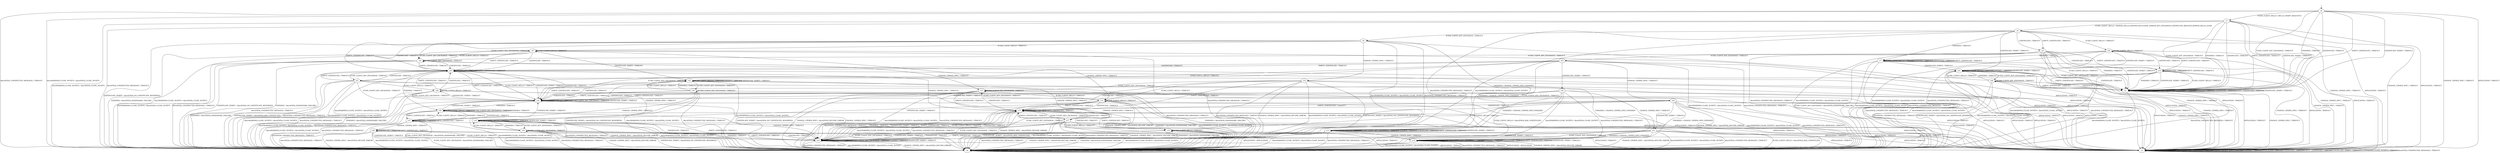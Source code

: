 digraph h3 {
s0 [label="s0"];
s1 [label="s1"];
s2 [label="s2"];
s3 [label="s3"];
s4 [label="s4"];
s5 [label="s5"];
s6 [label="s6"];
s7 [label="s7"];
s8 [label="s8"];
s9 [label="s9"];
s10 [label="s10"];
s11 [label="s11"];
s12 [label="s12"];
s13 [label="s13"];
s14 [label="s14"];
s15 [label="s15"];
s16 [label="s16"];
s17 [label="s17"];
s18 [label="s18"];
s19 [label="s19"];
s20 [label="s20"];
s21 [label="s21"];
s22 [label="s22"];
s23 [label="s23"];
s24 [label="s24"];
s25 [label="s25"];
s26 [label="s26"];
s27 [label="s27"];
s28 [label="s28"];
s29 [label="s29"];
s30 [label="s30"];
s31 [label="s31"];
s32 [label="s32"];
s33 [label="s33"];
s34 [label="s34"];
s35 [label="s35"];
s36 [label="s36"];
s37 [label="s37"];
s38 [label="s38"];
s0 -> s1 [label="ECDH_CLIENT_HELLO / HELLO_VERIFY_REQUEST+"];
s0 -> s2 [label="ECDH_CLIENT_KEY_EXCHANGE / TIMEOUT"];
s0 -> s3 [label="CHANGE_CIPHER_SPEC / TIMEOUT"];
s0 -> s2 [label="FINISHED / TIMEOUT"];
s0 -> s3 [label="APPLICATION / TIMEOUT"];
s0 -> s2 [label="CERTIFICATE / TIMEOUT"];
s0 -> s2 [label="EMPTY_CERTIFICATE / TIMEOUT"];
s0 -> s2 [label="CERTIFICATE_VERIFY / TIMEOUT"];
s0 -> s4 [label="Alert(WARNING,CLOSE_NOTIFY) / Alert(FATAL,CLOSE_NOTIFY)"];
s0 -> s4 [label="Alert(FATAL,UNEXPECTED_MESSAGE) / TIMEOUT"];
s1 -> s5 [label="ECDH_CLIENT_HELLO / SERVER_HELLO,CERTIFICATE,ECDHE_SERVER_KEY_EXCHANGE,CERTIFICATE_REQUEST,SERVER_HELLO_DONE"];
s1 -> s2 [label="ECDH_CLIENT_KEY_EXCHANGE / TIMEOUT"];
s1 -> s3 [label="CHANGE_CIPHER_SPEC / TIMEOUT"];
s1 -> s2 [label="FINISHED / TIMEOUT"];
s1 -> s3 [label="APPLICATION / TIMEOUT"];
s1 -> s2 [label="CERTIFICATE / TIMEOUT"];
s1 -> s2 [label="EMPTY_CERTIFICATE / TIMEOUT"];
s1 -> s2 [label="CERTIFICATE_VERIFY / TIMEOUT"];
s1 -> s4 [label="Alert(WARNING,CLOSE_NOTIFY) / Alert(FATAL,CLOSE_NOTIFY)"];
s1 -> s4 [label="Alert(FATAL,UNEXPECTED_MESSAGE) / TIMEOUT"];
s2 -> s2 [label="ECDH_CLIENT_HELLO / TIMEOUT"];
s2 -> s2 [label="ECDH_CLIENT_KEY_EXCHANGE / TIMEOUT"];
s2 -> s3 [label="CHANGE_CIPHER_SPEC / TIMEOUT"];
s2 -> s2 [label="FINISHED / TIMEOUT"];
s2 -> s3 [label="APPLICATION / TIMEOUT"];
s2 -> s2 [label="CERTIFICATE / TIMEOUT"];
s2 -> s2 [label="EMPTY_CERTIFICATE / TIMEOUT"];
s2 -> s2 [label="CERTIFICATE_VERIFY / TIMEOUT"];
s2 -> s4 [label="Alert(WARNING,CLOSE_NOTIFY) / Alert(FATAL,CLOSE_NOTIFY)"];
s2 -> s4 [label="Alert(FATAL,UNEXPECTED_MESSAGE) / TIMEOUT"];
s3 -> s3 [label="ECDH_CLIENT_HELLO / TIMEOUT"];
s3 -> s3 [label="ECDH_CLIENT_KEY_EXCHANGE / TIMEOUT"];
s3 -> s3 [label="CHANGE_CIPHER_SPEC / TIMEOUT"];
s3 -> s3 [label="FINISHED / TIMEOUT"];
s3 -> s3 [label="APPLICATION / TIMEOUT"];
s3 -> s3 [label="CERTIFICATE / TIMEOUT"];
s3 -> s3 [label="EMPTY_CERTIFICATE / TIMEOUT"];
s3 -> s3 [label="CERTIFICATE_VERIFY / TIMEOUT"];
s3 -> s3 [label="Alert(WARNING,CLOSE_NOTIFY) / TIMEOUT"];
s3 -> s3 [label="Alert(FATAL,UNEXPECTED_MESSAGE) / TIMEOUT"];
s4 -> s4 [label="ECDH_CLIENT_HELLO / SOCKET_CLOSED"];
s4 -> s4 [label="ECDH_CLIENT_KEY_EXCHANGE / SOCKET_CLOSED"];
s4 -> s4 [label="CHANGE_CIPHER_SPEC / SOCKET_CLOSED"];
s4 -> s4 [label="FINISHED / SOCKET_CLOSED"];
s4 -> s4 [label="APPLICATION / SOCKET_CLOSED"];
s4 -> s4 [label="CERTIFICATE / SOCKET_CLOSED"];
s4 -> s4 [label="EMPTY_CERTIFICATE / SOCKET_CLOSED"];
s4 -> s4 [label="CERTIFICATE_VERIFY / SOCKET_CLOSED"];
s4 -> s4 [label="Alert(WARNING,CLOSE_NOTIFY) / SOCKET_CLOSED"];
s4 -> s4 [label="Alert(FATAL,UNEXPECTED_MESSAGE) / SOCKET_CLOSED"];
s5 -> s20 [label="ECDH_CLIENT_HELLO / TIMEOUT"];
s5 -> s6 [label="ECDH_CLIENT_KEY_EXCHANGE / TIMEOUT"];
s5 -> s3 [label="CHANGE_CIPHER_SPEC / TIMEOUT"];
s5 -> s7 [label="FINISHED / TIMEOUT"];
s5 -> s3 [label="APPLICATION / TIMEOUT"];
s5 -> s21 [label="CERTIFICATE / TIMEOUT"];
s5 -> s21 [label="EMPTY_CERTIFICATE / TIMEOUT"];
s5 -> s22 [label="CERTIFICATE_VERIFY / TIMEOUT"];
s5 -> s4 [label="Alert(WARNING,CLOSE_NOTIFY) / Alert(FATAL,CLOSE_NOTIFY)"];
s5 -> s4 [label="Alert(FATAL,UNEXPECTED_MESSAGE) / TIMEOUT"];
s6 -> s8 [label="ECDH_CLIENT_HELLO / TIMEOUT"];
s6 -> s9 [label="ECDH_CLIENT_KEY_EXCHANGE / TIMEOUT"];
s6 -> s10 [label="CHANGE_CIPHER_SPEC / TIMEOUT"];
s6 -> s11 [label="FINISHED / CHANGE_CIPHER_SPEC,FINISHED"];
s6 -> s3 [label="APPLICATION / TIMEOUT"];
s6 -> s23 [label="CERTIFICATE / TIMEOUT"];
s6 -> s23 [label="EMPTY_CERTIFICATE / TIMEOUT"];
s6 -> s4 [label="CERTIFICATE_VERIFY / Alert(FATAL,NO_CERTIFICATE_RESERVED)"];
s6 -> s4 [label="Alert(WARNING,CLOSE_NOTIFY) / Alert(FATAL,CLOSE_NOTIFY)"];
s6 -> s4 [label="Alert(FATAL,UNEXPECTED_MESSAGE) / TIMEOUT"];
s7 -> s7 [label="ECDH_CLIENT_HELLO / TIMEOUT"];
s7 -> s4 [label="ECDH_CLIENT_KEY_EXCHANGE / Alert(FATAL,HANDSHAKE_FAILURE)"];
s7 -> s3 [label="CHANGE_CIPHER_SPEC / TIMEOUT"];
s7 -> s7 [label="FINISHED / TIMEOUT"];
s7 -> s3 [label="APPLICATION / TIMEOUT"];
s7 -> s7 [label="CERTIFICATE / TIMEOUT"];
s7 -> s7 [label="EMPTY_CERTIFICATE / TIMEOUT"];
s7 -> s22 [label="CERTIFICATE_VERIFY / TIMEOUT"];
s7 -> s4 [label="Alert(WARNING,CLOSE_NOTIFY) / Alert(FATAL,CLOSE_NOTIFY)"];
s7 -> s4 [label="Alert(FATAL,UNEXPECTED_MESSAGE) / TIMEOUT"];
s8 -> s8 [label="ECDH_CLIENT_HELLO / TIMEOUT"];
s8 -> s9 [label="ECDH_CLIENT_KEY_EXCHANGE / TIMEOUT"];
s8 -> s12 [label="CHANGE_CIPHER_SPEC / TIMEOUT"];
s8 -> s4 [label="FINISHED / Alert(FATAL,HANDSHAKE_FAILURE)"];
s8 -> s3 [label="APPLICATION / TIMEOUT"];
s8 -> s23 [label="CERTIFICATE / TIMEOUT"];
s8 -> s23 [label="EMPTY_CERTIFICATE / TIMEOUT"];
s8 -> s32 [label="CERTIFICATE_VERIFY / TIMEOUT"];
s8 -> s4 [label="Alert(WARNING,CLOSE_NOTIFY) / Alert(FATAL,CLOSE_NOTIFY)"];
s8 -> s4 [label="Alert(FATAL,UNEXPECTED_MESSAGE) / TIMEOUT"];
s9 -> s8 [label="ECDH_CLIENT_HELLO / TIMEOUT"];
s9 -> s9 [label="ECDH_CLIENT_KEY_EXCHANGE / TIMEOUT"];
s9 -> s13 [label="CHANGE_CIPHER_SPEC / TIMEOUT"];
s9 -> s4 [label="FINISHED / Alert(FATAL,HANDSHAKE_FAILURE)"];
s9 -> s3 [label="APPLICATION / TIMEOUT"];
s9 -> s23 [label="CERTIFICATE / TIMEOUT"];
s9 -> s23 [label="EMPTY_CERTIFICATE / TIMEOUT"];
s9 -> s4 [label="CERTIFICATE_VERIFY / Alert(FATAL,NO_CERTIFICATE_RESERVED)"];
s9 -> s4 [label="Alert(WARNING,CLOSE_NOTIFY) / Alert(FATAL,CLOSE_NOTIFY)"];
s9 -> s4 [label="Alert(FATAL,UNEXPECTED_MESSAGE) / TIMEOUT"];
s10 -> s12 [label="ECDH_CLIENT_HELLO / TIMEOUT"];
s10 -> s13 [label="ECDH_CLIENT_KEY_EXCHANGE / TIMEOUT"];
s10 -> s4 [label="CHANGE_CIPHER_SPEC / Alert(FATAL,DECODE_ERROR)"];
s10 -> s14 [label="FINISHED / CHANGE_CIPHER_SPEC,FINISHED"];
s10 -> s3 [label="APPLICATION / TIMEOUT"];
s10 -> s15 [label="CERTIFICATE / TIMEOUT"];
s10 -> s15 [label="EMPTY_CERTIFICATE / TIMEOUT"];
s10 -> s4 [label="CERTIFICATE_VERIFY / Alert(FATAL,NO_CERTIFICATE_RESERVED)"];
s10 -> s4 [label="Alert(WARNING,CLOSE_NOTIFY) / Alert(FATAL,CLOSE_NOTIFY)"];
s10 -> s4 [label="Alert(FATAL,UNEXPECTED_MESSAGE) / TIMEOUT"];
s11 -> s11 [label="ECDH_CLIENT_HELLO / TIMEOUT"];
s11 -> s11 [label="ECDH_CLIENT_KEY_EXCHANGE / TIMEOUT"];
s11 -> s14 [label="CHANGE_CIPHER_SPEC / TIMEOUT"];
s11 -> s11 [label="FINISHED / TIMEOUT"];
s11 -> s4 [label="APPLICATION / APPLICATION"];
s11 -> s11 [label="CERTIFICATE / TIMEOUT"];
s11 -> s11 [label="EMPTY_CERTIFICATE / TIMEOUT"];
s11 -> s11 [label="CERTIFICATE_VERIFY / TIMEOUT"];
s11 -> s4 [label="Alert(WARNING,CLOSE_NOTIFY) / Alert(FATAL,CLOSE_NOTIFY)"];
s11 -> s4 [label="Alert(FATAL,UNEXPECTED_MESSAGE) / TIMEOUT"];
s12 -> s12 [label="ECDH_CLIENT_HELLO / TIMEOUT"];
s12 -> s13 [label="ECDH_CLIENT_KEY_EXCHANGE / TIMEOUT"];
s12 -> s4 [label="CHANGE_CIPHER_SPEC / Alert(FATAL,DECODE_ERROR)"];
s12 -> s4 [label="FINISHED / Alert(FATAL,HANDSHAKE_FAILURE)"];
s12 -> s3 [label="APPLICATION / TIMEOUT"];
s12 -> s15 [label="CERTIFICATE / TIMEOUT"];
s12 -> s15 [label="EMPTY_CERTIFICATE / TIMEOUT"];
s12 -> s16 [label="CERTIFICATE_VERIFY / TIMEOUT"];
s12 -> s4 [label="Alert(WARNING,CLOSE_NOTIFY) / Alert(FATAL,CLOSE_NOTIFY)"];
s12 -> s4 [label="Alert(FATAL,UNEXPECTED_MESSAGE) / TIMEOUT"];
s13 -> s12 [label="ECDH_CLIENT_HELLO / TIMEOUT"];
s13 -> s13 [label="ECDH_CLIENT_KEY_EXCHANGE / TIMEOUT"];
s13 -> s4 [label="CHANGE_CIPHER_SPEC / Alert(FATAL,DECODE_ERROR)"];
s13 -> s4 [label="FINISHED / Alert(FATAL,HANDSHAKE_FAILURE)"];
s13 -> s3 [label="APPLICATION / TIMEOUT"];
s13 -> s15 [label="CERTIFICATE / TIMEOUT"];
s13 -> s15 [label="EMPTY_CERTIFICATE / TIMEOUT"];
s13 -> s4 [label="CERTIFICATE_VERIFY / Alert(FATAL,NO_CERTIFICATE_RESERVED)"];
s13 -> s4 [label="Alert(WARNING,CLOSE_NOTIFY) / Alert(FATAL,CLOSE_NOTIFY)"];
s13 -> s4 [label="Alert(FATAL,UNEXPECTED_MESSAGE) / TIMEOUT"];
s14 -> s14 [label="ECDH_CLIENT_HELLO / TIMEOUT"];
s14 -> s14 [label="ECDH_CLIENT_KEY_EXCHANGE / TIMEOUT"];
s14 -> s4 [label="CHANGE_CIPHER_SPEC / Alert(FATAL,DECODE_ERROR)"];
s14 -> s14 [label="FINISHED / TIMEOUT"];
s14 -> s4 [label="APPLICATION / APPLICATION"];
s14 -> s14 [label="CERTIFICATE / TIMEOUT"];
s14 -> s14 [label="EMPTY_CERTIFICATE / TIMEOUT"];
s14 -> s14 [label="CERTIFICATE_VERIFY / TIMEOUT"];
s14 -> s4 [label="Alert(WARNING,CLOSE_NOTIFY) / Alert(FATAL,CLOSE_NOTIFY)"];
s14 -> s4 [label="Alert(FATAL,UNEXPECTED_MESSAGE) / TIMEOUT"];
s15 -> s24 [label="ECDH_CLIENT_HELLO / TIMEOUT"];
s15 -> s17 [label="ECDH_CLIENT_KEY_EXCHANGE / TIMEOUT"];
s15 -> s4 [label="CHANGE_CIPHER_SPEC / Alert(FATAL,DECODE_ERROR)"];
s15 -> s24 [label="FINISHED / TIMEOUT"];
s15 -> s3 [label="APPLICATION / TIMEOUT"];
s15 -> s15 [label="CERTIFICATE / TIMEOUT"];
s15 -> s15 [label="EMPTY_CERTIFICATE / TIMEOUT"];
s15 -> s24 [label="CERTIFICATE_VERIFY / TIMEOUT"];
s15 -> s4 [label="Alert(WARNING,CLOSE_NOTIFY) / Alert(FATAL,CLOSE_NOTIFY)"];
s15 -> s4 [label="Alert(FATAL,UNEXPECTED_MESSAGE) / TIMEOUT"];
s16 -> s16 [label="ECDH_CLIENT_HELLO / TIMEOUT"];
s16 -> s18 [label="ECDH_CLIENT_KEY_EXCHANGE / TIMEOUT"];
s16 -> s4 [label="CHANGE_CIPHER_SPEC / Alert(FATAL,DECODE_ERROR)"];
s16 -> s16 [label="FINISHED / TIMEOUT"];
s16 -> s3 [label="APPLICATION / TIMEOUT"];
s16 -> s24 [label="CERTIFICATE / TIMEOUT"];
s16 -> s24 [label="EMPTY_CERTIFICATE / TIMEOUT"];
s16 -> s16 [label="CERTIFICATE_VERIFY / TIMEOUT"];
s16 -> s4 [label="Alert(WARNING,CLOSE_NOTIFY) / Alert(FATAL,CLOSE_NOTIFY)"];
s16 -> s4 [label="Alert(FATAL,UNEXPECTED_MESSAGE) / TIMEOUT"];
s17 -> s19 [label="ECDH_CLIENT_HELLO / TIMEOUT"];
s17 -> s24 [label="ECDH_CLIENT_KEY_EXCHANGE / TIMEOUT"];
s17 -> s4 [label="CHANGE_CIPHER_SPEC / Alert(FATAL,DECODE_ERROR)"];
s17 -> s4 [label="FINISHED / Alert(FATAL,HANDSHAKE_FAILURE)"];
s17 -> s3 [label="APPLICATION / TIMEOUT"];
s17 -> s15 [label="CERTIFICATE / TIMEOUT"];
s17 -> s15 [label="EMPTY_CERTIFICATE / TIMEOUT"];
s17 -> s4 [label="CERTIFICATE_VERIFY / Alert(FATAL,BAD_CERTIFICATE)"];
s17 -> s4 [label="Alert(WARNING,CLOSE_NOTIFY) / Alert(FATAL,CLOSE_NOTIFY)"];
s17 -> s4 [label="Alert(FATAL,UNEXPECTED_MESSAGE) / TIMEOUT"];
s18 -> s16 [label="ECDH_CLIENT_HELLO / TIMEOUT"];
s18 -> s18 [label="ECDH_CLIENT_KEY_EXCHANGE / TIMEOUT"];
s18 -> s4 [label="CHANGE_CIPHER_SPEC / Alert(FATAL,DECODE_ERROR)"];
s18 -> s16 [label="FINISHED / TIMEOUT"];
s18 -> s3 [label="APPLICATION / TIMEOUT"];
s18 -> s24 [label="CERTIFICATE / TIMEOUT"];
s18 -> s24 [label="EMPTY_CERTIFICATE / TIMEOUT"];
s18 -> s4 [label="CERTIFICATE_VERIFY / Alert(FATAL,NO_CERTIFICATE_RESERVED)"];
s18 -> s4 [label="Alert(WARNING,CLOSE_NOTIFY) / Alert(FATAL,CLOSE_NOTIFY)"];
s18 -> s4 [label="Alert(FATAL,UNEXPECTED_MESSAGE) / TIMEOUT"];
s19 -> s19 [label="ECDH_CLIENT_HELLO / TIMEOUT"];
s19 -> s24 [label="ECDH_CLIENT_KEY_EXCHANGE / TIMEOUT"];
s19 -> s4 [label="CHANGE_CIPHER_SPEC / Alert(FATAL,DECODE_ERROR)"];
s19 -> s4 [label="FINISHED / Alert(FATAL,HANDSHAKE_FAILURE)"];
s19 -> s3 [label="APPLICATION / TIMEOUT"];
s19 -> s15 [label="CERTIFICATE / TIMEOUT"];
s19 -> s15 [label="EMPTY_CERTIFICATE / TIMEOUT"];
s19 -> s24 [label="CERTIFICATE_VERIFY / TIMEOUT"];
s19 -> s4 [label="Alert(WARNING,CLOSE_NOTIFY) / Alert(FATAL,CLOSE_NOTIFY)"];
s19 -> s4 [label="Alert(FATAL,UNEXPECTED_MESSAGE) / TIMEOUT"];
s20 -> s20 [label="ECDH_CLIENT_HELLO / TIMEOUT"];
s20 -> s9 [label="ECDH_CLIENT_KEY_EXCHANGE / TIMEOUT"];
s20 -> s3 [label="CHANGE_CIPHER_SPEC / TIMEOUT"];
s20 -> s7 [label="FINISHED / TIMEOUT"];
s20 -> s3 [label="APPLICATION / TIMEOUT"];
s20 -> s33 [label="CERTIFICATE / TIMEOUT"];
s20 -> s33 [label="EMPTY_CERTIFICATE / TIMEOUT"];
s20 -> s22 [label="CERTIFICATE_VERIFY / TIMEOUT"];
s20 -> s4 [label="Alert(WARNING,CLOSE_NOTIFY) / Alert(FATAL,CLOSE_NOTIFY)"];
s20 -> s4 [label="Alert(FATAL,UNEXPECTED_MESSAGE) / TIMEOUT"];
s21 -> s2 [label="ECDH_CLIENT_HELLO / TIMEOUT"];
s21 -> s25 [label="ECDH_CLIENT_KEY_EXCHANGE / TIMEOUT"];
s21 -> s3 [label="CHANGE_CIPHER_SPEC / TIMEOUT"];
s21 -> s2 [label="FINISHED / TIMEOUT"];
s21 -> s3 [label="APPLICATION / TIMEOUT"];
s21 -> s33 [label="CERTIFICATE / TIMEOUT"];
s21 -> s33 [label="EMPTY_CERTIFICATE / TIMEOUT"];
s21 -> s2 [label="CERTIFICATE_VERIFY / TIMEOUT"];
s21 -> s4 [label="Alert(WARNING,CLOSE_NOTIFY) / Alert(FATAL,CLOSE_NOTIFY)"];
s21 -> s4 [label="Alert(FATAL,UNEXPECTED_MESSAGE) / TIMEOUT"];
s22 -> s22 [label="ECDH_CLIENT_HELLO / TIMEOUT"];
s22 -> s26 [label="ECDH_CLIENT_KEY_EXCHANGE / TIMEOUT"];
s22 -> s3 [label="CHANGE_CIPHER_SPEC / TIMEOUT"];
s22 -> s22 [label="FINISHED / TIMEOUT"];
s22 -> s3 [label="APPLICATION / TIMEOUT"];
s22 -> s2 [label="CERTIFICATE / TIMEOUT"];
s22 -> s2 [label="EMPTY_CERTIFICATE / TIMEOUT"];
s22 -> s22 [label="CERTIFICATE_VERIFY / TIMEOUT"];
s22 -> s4 [label="Alert(WARNING,CLOSE_NOTIFY) / Alert(FATAL,CLOSE_NOTIFY)"];
s22 -> s4 [label="Alert(FATAL,UNEXPECTED_MESSAGE) / TIMEOUT"];
s23 -> s34 [label="ECDH_CLIENT_HELLO / TIMEOUT"];
s23 -> s27 [label="ECDH_CLIENT_KEY_EXCHANGE / TIMEOUT"];
s23 -> s15 [label="CHANGE_CIPHER_SPEC / TIMEOUT"];
s23 -> s35 [label="FINISHED / TIMEOUT"];
s23 -> s3 [label="APPLICATION / TIMEOUT"];
s23 -> s23 [label="CERTIFICATE / TIMEOUT"];
s23 -> s23 [label="EMPTY_CERTIFICATE / TIMEOUT"];
s23 -> s34 [label="CERTIFICATE_VERIFY / TIMEOUT"];
s23 -> s4 [label="Alert(WARNING,CLOSE_NOTIFY) / Alert(FATAL,CLOSE_NOTIFY)"];
s23 -> s4 [label="Alert(FATAL,UNEXPECTED_MESSAGE) / TIMEOUT"];
s24 -> s24 [label="ECDH_CLIENT_HELLO / TIMEOUT"];
s24 -> s24 [label="ECDH_CLIENT_KEY_EXCHANGE / TIMEOUT"];
s24 -> s4 [label="CHANGE_CIPHER_SPEC / Alert(FATAL,DECODE_ERROR)"];
s24 -> s24 [label="FINISHED / TIMEOUT"];
s24 -> s3 [label="APPLICATION / TIMEOUT"];
s24 -> s15 [label="CERTIFICATE / TIMEOUT"];
s24 -> s15 [label="EMPTY_CERTIFICATE / TIMEOUT"];
s24 -> s24 [label="CERTIFICATE_VERIFY / TIMEOUT"];
s24 -> s4 [label="Alert(WARNING,CLOSE_NOTIFY) / Alert(FATAL,CLOSE_NOTIFY)"];
s24 -> s4 [label="Alert(FATAL,UNEXPECTED_MESSAGE) / TIMEOUT"];
s25 -> s28 [label="ECDH_CLIENT_HELLO / TIMEOUT"];
s25 -> s34 [label="ECDH_CLIENT_KEY_EXCHANGE / TIMEOUT"];
s25 -> s29 [label="CHANGE_CIPHER_SPEC / TIMEOUT"];
s25 -> s11 [label="FINISHED / CHANGE_CIPHER_SPEC,FINISHED"];
s25 -> s3 [label="APPLICATION / TIMEOUT"];
s25 -> s23 [label="CERTIFICATE / TIMEOUT"];
s25 -> s23 [label="EMPTY_CERTIFICATE / TIMEOUT"];
s25 -> s30 [label="CERTIFICATE_VERIFY / TIMEOUT"];
s25 -> s4 [label="Alert(WARNING,CLOSE_NOTIFY) / Alert(FATAL,CLOSE_NOTIFY)"];
s25 -> s4 [label="Alert(FATAL,UNEXPECTED_MESSAGE) / TIMEOUT"];
s26 -> s22 [label="ECDH_CLIENT_HELLO / TIMEOUT"];
s26 -> s26 [label="ECDH_CLIENT_KEY_EXCHANGE / TIMEOUT"];
s26 -> s3 [label="CHANGE_CIPHER_SPEC / TIMEOUT"];
s26 -> s22 [label="FINISHED / TIMEOUT"];
s26 -> s3 [label="APPLICATION / TIMEOUT"];
s26 -> s2 [label="CERTIFICATE / TIMEOUT"];
s26 -> s2 [label="EMPTY_CERTIFICATE / TIMEOUT"];
s26 -> s4 [label="CERTIFICATE_VERIFY / Alert(FATAL,NO_CERTIFICATE_RESERVED)"];
s26 -> s4 [label="Alert(WARNING,CLOSE_NOTIFY) / Alert(FATAL,CLOSE_NOTIFY)"];
s26 -> s4 [label="Alert(FATAL,UNEXPECTED_MESSAGE) / TIMEOUT"];
s27 -> s28 [label="ECDH_CLIENT_HELLO / TIMEOUT"];
s27 -> s34 [label="ECDH_CLIENT_KEY_EXCHANGE / TIMEOUT"];
s27 -> s17 [label="CHANGE_CIPHER_SPEC / TIMEOUT"];
s27 -> s4 [label="FINISHED / Alert(FATAL,HANDSHAKE_FAILURE)"];
s27 -> s3 [label="APPLICATION / TIMEOUT"];
s27 -> s23 [label="CERTIFICATE / TIMEOUT"];
s27 -> s23 [label="EMPTY_CERTIFICATE / TIMEOUT"];
s27 -> s4 [label="CERTIFICATE_VERIFY / Alert(FATAL,BAD_CERTIFICATE)"];
s27 -> s4 [label="Alert(WARNING,CLOSE_NOTIFY) / Alert(FATAL,CLOSE_NOTIFY)"];
s27 -> s4 [label="Alert(FATAL,UNEXPECTED_MESSAGE) / TIMEOUT"];
s28 -> s28 [label="ECDH_CLIENT_HELLO / TIMEOUT"];
s28 -> s34 [label="ECDH_CLIENT_KEY_EXCHANGE / TIMEOUT"];
s28 -> s19 [label="CHANGE_CIPHER_SPEC / TIMEOUT"];
s28 -> s4 [label="FINISHED / Alert(FATAL,HANDSHAKE_FAILURE)"];
s28 -> s3 [label="APPLICATION / TIMEOUT"];
s28 -> s23 [label="CERTIFICATE / TIMEOUT"];
s28 -> s23 [label="EMPTY_CERTIFICATE / TIMEOUT"];
s28 -> s34 [label="CERTIFICATE_VERIFY / TIMEOUT"];
s28 -> s4 [label="Alert(WARNING,CLOSE_NOTIFY) / Alert(FATAL,CLOSE_NOTIFY)"];
s28 -> s4 [label="Alert(FATAL,UNEXPECTED_MESSAGE) / TIMEOUT"];
s29 -> s19 [label="ECDH_CLIENT_HELLO / TIMEOUT"];
s29 -> s24 [label="ECDH_CLIENT_KEY_EXCHANGE / TIMEOUT"];
s29 -> s4 [label="CHANGE_CIPHER_SPEC / Alert(FATAL,DECODE_ERROR)"];
s29 -> s14 [label="FINISHED / CHANGE_CIPHER_SPEC,FINISHED"];
s29 -> s3 [label="APPLICATION / TIMEOUT"];
s29 -> s15 [label="CERTIFICATE / TIMEOUT"];
s29 -> s15 [label="EMPTY_CERTIFICATE / TIMEOUT"];
s29 -> s31 [label="CERTIFICATE_VERIFY / TIMEOUT"];
s29 -> s4 [label="Alert(WARNING,CLOSE_NOTIFY) / Alert(FATAL,CLOSE_NOTIFY)"];
s29 -> s4 [label="Alert(FATAL,UNEXPECTED_MESSAGE) / TIMEOUT"];
s30 -> s4 [label="ECDH_CLIENT_HELLO / Alert(FATAL,BAD_CERTIFICATE)"];
s30 -> s34 [label="ECDH_CLIENT_KEY_EXCHANGE / TIMEOUT"];
s30 -> s31 [label="CHANGE_CIPHER_SPEC / TIMEOUT"];
s30 -> s11 [label="FINISHED / CHANGE_CIPHER_SPEC,FINISHED"];
s30 -> s3 [label="APPLICATION / TIMEOUT"];
s30 -> s34 [label="CERTIFICATE / TIMEOUT"];
s30 -> s34 [label="EMPTY_CERTIFICATE / TIMEOUT"];
s30 -> s34 [label="CERTIFICATE_VERIFY / TIMEOUT"];
s30 -> s4 [label="Alert(WARNING,CLOSE_NOTIFY) / Alert(FATAL,CLOSE_NOTIFY)"];
s30 -> s4 [label="Alert(FATAL,UNEXPECTED_MESSAGE) / TIMEOUT"];
s31 -> s4 [label="ECDH_CLIENT_HELLO / Alert(FATAL,BAD_CERTIFICATE)"];
s31 -> s24 [label="ECDH_CLIENT_KEY_EXCHANGE / TIMEOUT"];
s31 -> s4 [label="CHANGE_CIPHER_SPEC / Alert(FATAL,DECODE_ERROR)"];
s31 -> s14 [label="FINISHED / CHANGE_CIPHER_SPEC,FINISHED"];
s31 -> s3 [label="APPLICATION / TIMEOUT"];
s31 -> s24 [label="CERTIFICATE / TIMEOUT"];
s31 -> s24 [label="EMPTY_CERTIFICATE / TIMEOUT"];
s31 -> s24 [label="CERTIFICATE_VERIFY / TIMEOUT"];
s31 -> s4 [label="Alert(WARNING,CLOSE_NOTIFY) / Alert(FATAL,CLOSE_NOTIFY)"];
s31 -> s4 [label="Alert(FATAL,UNEXPECTED_MESSAGE) / TIMEOUT"];
s32 -> s32 [label="ECDH_CLIENT_HELLO / TIMEOUT"];
s32 -> s36 [label="ECDH_CLIENT_KEY_EXCHANGE / TIMEOUT"];
s32 -> s16 [label="CHANGE_CIPHER_SPEC / TIMEOUT"];
s32 -> s32 [label="FINISHED / TIMEOUT"];
s32 -> s3 [label="APPLICATION / TIMEOUT"];
s32 -> s34 [label="CERTIFICATE / TIMEOUT"];
s32 -> s34 [label="EMPTY_CERTIFICATE / TIMEOUT"];
s32 -> s32 [label="CERTIFICATE_VERIFY / TIMEOUT"];
s32 -> s4 [label="Alert(WARNING,CLOSE_NOTIFY) / Alert(FATAL,CLOSE_NOTIFY)"];
s32 -> s4 [label="Alert(FATAL,UNEXPECTED_MESSAGE) / TIMEOUT"];
s33 -> s2 [label="ECDH_CLIENT_HELLO / TIMEOUT"];
s33 -> s27 [label="ECDH_CLIENT_KEY_EXCHANGE / TIMEOUT"];
s33 -> s3 [label="CHANGE_CIPHER_SPEC / TIMEOUT"];
s33 -> s2 [label="FINISHED / TIMEOUT"];
s33 -> s3 [label="APPLICATION / TIMEOUT"];
s33 -> s33 [label="CERTIFICATE / TIMEOUT"];
s33 -> s33 [label="EMPTY_CERTIFICATE / TIMEOUT"];
s33 -> s2 [label="CERTIFICATE_VERIFY / TIMEOUT"];
s33 -> s4 [label="Alert(WARNING,CLOSE_NOTIFY) / Alert(FATAL,CLOSE_NOTIFY)"];
s33 -> s4 [label="Alert(FATAL,UNEXPECTED_MESSAGE) / TIMEOUT"];
s34 -> s34 [label="ECDH_CLIENT_HELLO / TIMEOUT"];
s34 -> s34 [label="ECDH_CLIENT_KEY_EXCHANGE / TIMEOUT"];
s34 -> s24 [label="CHANGE_CIPHER_SPEC / TIMEOUT"];
s34 -> s35 [label="FINISHED / TIMEOUT"];
s34 -> s3 [label="APPLICATION / TIMEOUT"];
s34 -> s23 [label="CERTIFICATE / TIMEOUT"];
s34 -> s23 [label="EMPTY_CERTIFICATE / TIMEOUT"];
s34 -> s34 [label="CERTIFICATE_VERIFY / TIMEOUT"];
s34 -> s4 [label="Alert(WARNING,CLOSE_NOTIFY) / Alert(FATAL,CLOSE_NOTIFY)"];
s34 -> s4 [label="Alert(FATAL,UNEXPECTED_MESSAGE) / TIMEOUT"];
s35 -> s35 [label="ECDH_CLIENT_HELLO / TIMEOUT"];
s35 -> s35 [label="ECDH_CLIENT_KEY_EXCHANGE / TIMEOUT"];
s35 -> s24 [label="CHANGE_CIPHER_SPEC / TIMEOUT"];
s35 -> s35 [label="FINISHED / TIMEOUT"];
s35 -> s3 [label="APPLICATION / TIMEOUT"];
s35 -> s37 [label="CERTIFICATE / TIMEOUT"];
s35 -> s37 [label="EMPTY_CERTIFICATE / TIMEOUT"];
s35 -> s34 [label="CERTIFICATE_VERIFY / TIMEOUT"];
s35 -> s4 [label="Alert(WARNING,CLOSE_NOTIFY) / Alert(FATAL,CLOSE_NOTIFY)"];
s35 -> s4 [label="Alert(FATAL,UNEXPECTED_MESSAGE) / TIMEOUT"];
s36 -> s32 [label="ECDH_CLIENT_HELLO / TIMEOUT"];
s36 -> s36 [label="ECDH_CLIENT_KEY_EXCHANGE / TIMEOUT"];
s36 -> s18 [label="CHANGE_CIPHER_SPEC / TIMEOUT"];
s36 -> s32 [label="FINISHED / TIMEOUT"];
s36 -> s3 [label="APPLICATION / TIMEOUT"];
s36 -> s34 [label="CERTIFICATE / TIMEOUT"];
s36 -> s34 [label="EMPTY_CERTIFICATE / TIMEOUT"];
s36 -> s4 [label="CERTIFICATE_VERIFY / Alert(FATAL,NO_CERTIFICATE_RESERVED)"];
s36 -> s4 [label="Alert(WARNING,CLOSE_NOTIFY) / Alert(FATAL,CLOSE_NOTIFY)"];
s36 -> s4 [label="Alert(FATAL,UNEXPECTED_MESSAGE) / TIMEOUT"];
s37 -> s35 [label="ECDH_CLIENT_HELLO / TIMEOUT"];
s37 -> s4 [label="ECDH_CLIENT_KEY_EXCHANGE / Alert(FATAL,HANDSHAKE_FAILURE)"];
s37 -> s38 [label="CHANGE_CIPHER_SPEC / TIMEOUT"];
s37 -> s35 [label="FINISHED / TIMEOUT"];
s37 -> s3 [label="APPLICATION / TIMEOUT"];
s37 -> s37 [label="CERTIFICATE / TIMEOUT"];
s37 -> s37 [label="EMPTY_CERTIFICATE / TIMEOUT"];
s37 -> s34 [label="CERTIFICATE_VERIFY / TIMEOUT"];
s37 -> s4 [label="Alert(WARNING,CLOSE_NOTIFY) / Alert(FATAL,CLOSE_NOTIFY)"];
s37 -> s4 [label="Alert(FATAL,UNEXPECTED_MESSAGE) / TIMEOUT"];
s38 -> s24 [label="ECDH_CLIENT_HELLO / TIMEOUT"];
s38 -> s4 [label="ECDH_CLIENT_KEY_EXCHANGE / Alert(FATAL,HANDSHAKE_FAILURE)"];
s38 -> s4 [label="CHANGE_CIPHER_SPEC / Alert(FATAL,DECODE_ERROR)"];
s38 -> s24 [label="FINISHED / TIMEOUT"];
s38 -> s3 [label="APPLICATION / TIMEOUT"];
s38 -> s38 [label="CERTIFICATE / TIMEOUT"];
s38 -> s38 [label="EMPTY_CERTIFICATE / TIMEOUT"];
s38 -> s24 [label="CERTIFICATE_VERIFY / TIMEOUT"];
s38 -> s4 [label="Alert(WARNING,CLOSE_NOTIFY) / Alert(FATAL,CLOSE_NOTIFY)"];
s38 -> s4 [label="Alert(FATAL,UNEXPECTED_MESSAGE) / TIMEOUT"];
__start0 [shape=none, label=""];
__start0 -> s0 [label=""];
}

